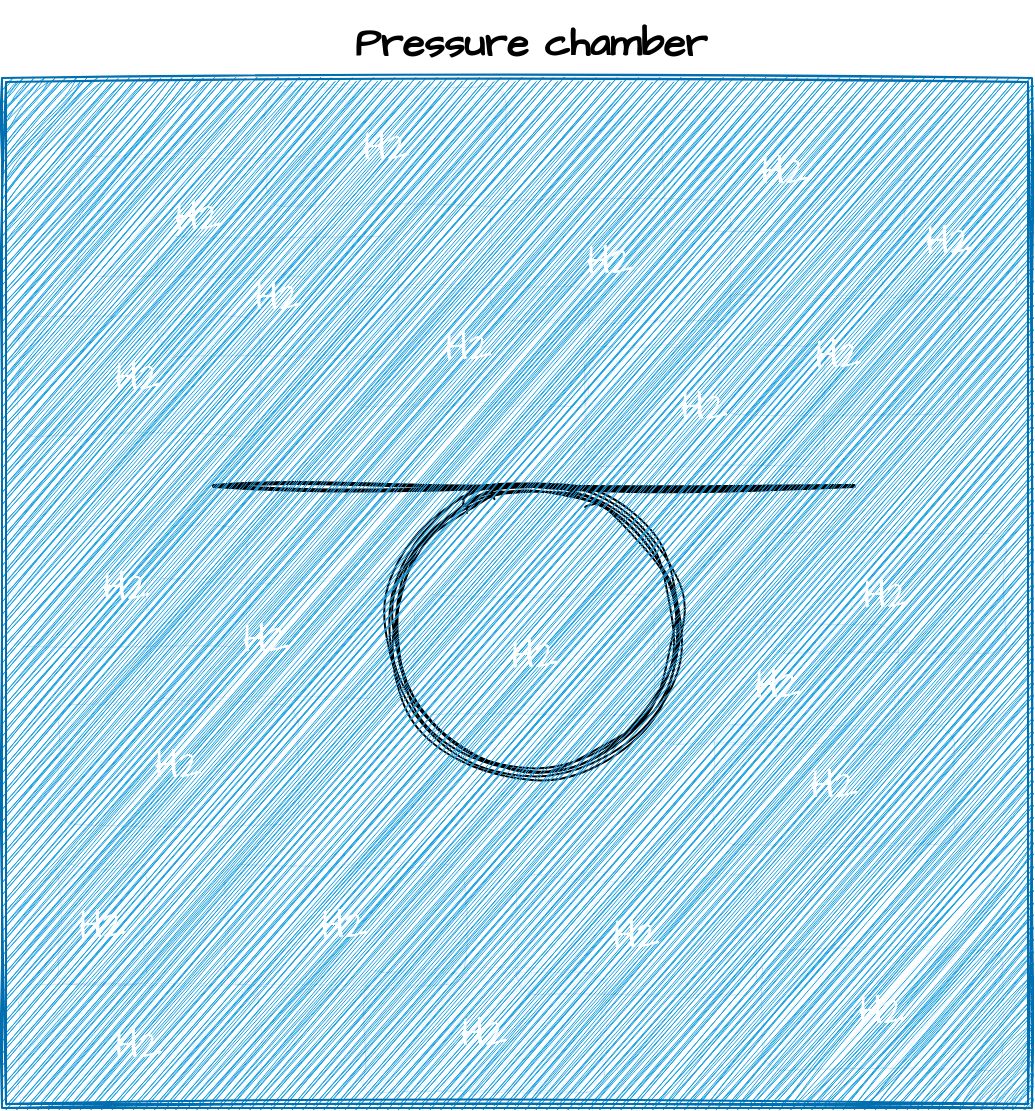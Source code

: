 <mxfile version="21.3.8" type="github">
  <diagram name="Page-1" id="ZCbka79NKukTzxoyXbcU">
    <mxGraphModel dx="1050" dy="966" grid="0" gridSize="10" guides="1" tooltips="1" connect="1" arrows="1" fold="1" page="0" pageScale="1" pageWidth="850" pageHeight="1100" math="0" shadow="0">
      <root>
        <mxCell id="0" />
        <mxCell id="1" parent="0" />
        <mxCell id="iUoP0Xu3BoEwylhJ56-9-1" value="" style="ellipse;shape=doubleEllipse;whiteSpace=wrap;html=1;aspect=fixed;sketch=1;hachureGap=4;jiggle=2;curveFitting=1;fontFamily=Architects Daughter;fontSource=https%3A%2F%2Ffonts.googleapis.com%2Fcss%3Ffamily%3DArchitects%2BDaughter;fontSize=20;" vertex="1" parent="1">
          <mxGeometry x="375.5" y="224" width="149" height="149" as="geometry" />
        </mxCell>
        <mxCell id="iUoP0Xu3BoEwylhJ56-9-2" value="" style="line;strokeWidth=2;html=1;sketch=1;hachureGap=4;jiggle=2;curveFitting=1;fontFamily=Architects Daughter;fontSource=https%3A%2F%2Ffonts.googleapis.com%2Fcss%3Ffamily%3DArchitects%2BDaughter;fontSize=20;" vertex="1" parent="1">
          <mxGeometry x="290" y="222" width="160" height="10" as="geometry" />
        </mxCell>
        <mxCell id="iUoP0Xu3BoEwylhJ56-9-3" value="" style="line;strokeWidth=2;html=1;sketch=1;hachureGap=4;jiggle=2;curveFitting=1;fontFamily=Architects Daughter;fontSource=https%3A%2F%2Ffonts.googleapis.com%2Fcss%3Ffamily%3DArchitects%2BDaughter;fontSize=20;" vertex="1" parent="1">
          <mxGeometry x="450" y="223.5" width="160" height="7" as="geometry" />
        </mxCell>
        <mxCell id="iUoP0Xu3BoEwylhJ56-9-4" value="" style="shape=ext;double=1;whiteSpace=wrap;html=1;aspect=fixed;sketch=1;hachureGap=4;jiggle=2;curveFitting=1;fontFamily=Architects Daughter;fontSource=https%3A%2F%2Ffonts.googleapis.com%2Fcss%3Ffamily%3DArchitects%2BDaughter;fontSize=20;fillStyle=hachure;fillColor=#1ba1e2;strokeColor=#006EAF;fontColor=#ffffff;" vertex="1" parent="1">
          <mxGeometry x="184" y="23" width="515" height="515" as="geometry" />
        </mxCell>
        <mxCell id="iUoP0Xu3BoEwylhJ56-9-5" value="Pressure chamber" style="text;strokeColor=none;fillColor=none;html=1;fontSize=20;fontStyle=1;verticalAlign=middle;align=center;fontFamily=Architects Daughter;" vertex="1" parent="1">
          <mxGeometry x="398" y="-16" width="100" height="41" as="geometry" />
        </mxCell>
        <mxCell id="iUoP0Xu3BoEwylhJ56-9-8" value="H2" style="rounded=1;whiteSpace=wrap;html=1;sketch=1;hachureGap=4;jiggle=2;curveFitting=1;fontFamily=Architects Daughter;fontSource=https%3A%2F%2Ffonts.googleapis.com%2Fcss%3Ffamily%3DArchitects%2BDaughter;fontSize=20;glass=0;shadow=0;strokeWidth=0;fillColor=#1ba1e2;fontColor=#ffffff;strokeColor=#006EAF;" vertex="1" parent="1">
          <mxGeometry x="357" y="127" width="120" height="60" as="geometry" />
        </mxCell>
        <mxCell id="iUoP0Xu3BoEwylhJ56-9-9" value="H2" style="rounded=1;whiteSpace=wrap;html=1;sketch=1;hachureGap=4;jiggle=2;curveFitting=1;fontFamily=Architects Daughter;fontSource=https%3A%2F%2Ffonts.googleapis.com%2Fcss%3Ffamily%3DArchitects%2BDaughter;fontSize=20;glass=0;shadow=0;strokeWidth=0;fillColor=#1ba1e2;fontColor=#ffffff;strokeColor=#006EAF;" vertex="1" parent="1">
          <mxGeometry x="515" y="39" width="120" height="60" as="geometry" />
        </mxCell>
        <mxCell id="iUoP0Xu3BoEwylhJ56-9-10" value="H2" style="rounded=1;whiteSpace=wrap;html=1;sketch=1;hachureGap=4;jiggle=2;curveFitting=1;fontFamily=Architects Daughter;fontSource=https%3A%2F%2Ffonts.googleapis.com%2Fcss%3Ffamily%3DArchitects%2BDaughter;fontSize=20;glass=0;shadow=0;strokeWidth=0;fillColor=#1ba1e2;fontColor=#ffffff;strokeColor=#006EAF;" vertex="1" parent="1">
          <mxGeometry x="222" y="62" width="120" height="60" as="geometry" />
        </mxCell>
        <mxCell id="iUoP0Xu3BoEwylhJ56-9-11" value="H2" style="rounded=1;whiteSpace=wrap;html=1;sketch=1;hachureGap=4;jiggle=2;curveFitting=1;fontFamily=Architects Daughter;fontSource=https%3A%2F%2Ffonts.googleapis.com%2Fcss%3Ffamily%3DArchitects%2BDaughter;fontSize=20;glass=0;shadow=0;strokeWidth=0;fillColor=#1ba1e2;fontColor=#ffffff;strokeColor=#006EAF;" vertex="1" parent="1">
          <mxGeometry x="212" y="336" width="120" height="60" as="geometry" />
        </mxCell>
        <mxCell id="iUoP0Xu3BoEwylhJ56-9-12" value="H2" style="rounded=1;whiteSpace=wrap;html=1;sketch=1;hachureGap=4;jiggle=2;curveFitting=1;fontFamily=Architects Daughter;fontSource=https%3A%2F%2Ffonts.googleapis.com%2Fcss%3Ffamily%3DArchitects%2BDaughter;fontSize=20;glass=0;shadow=0;strokeWidth=0;fillColor=#1ba1e2;fontColor=#ffffff;strokeColor=#006EAF;" vertex="1" parent="1">
          <mxGeometry x="441" y="421" width="120" height="60" as="geometry" />
        </mxCell>
        <mxCell id="iUoP0Xu3BoEwylhJ56-9-13" value="H2" style="rounded=1;whiteSpace=wrap;html=1;sketch=1;hachureGap=4;jiggle=2;curveFitting=1;fontFamily=Architects Daughter;fontSource=https%3A%2F%2Ffonts.googleapis.com%2Fcss%3Ffamily%3DArchitects%2BDaughter;fontSize=20;glass=0;shadow=0;strokeWidth=0;fillColor=#1ba1e2;fontColor=#ffffff;strokeColor=#006EAF;" vertex="1" parent="1">
          <mxGeometry x="542" y="131" width="120" height="60" as="geometry" />
        </mxCell>
        <mxCell id="iUoP0Xu3BoEwylhJ56-9-14" value="H2" style="rounded=1;whiteSpace=wrap;html=1;sketch=1;hachureGap=4;jiggle=2;curveFitting=1;fontFamily=Architects Daughter;fontSource=https%3A%2F%2Ffonts.googleapis.com%2Fcss%3Ffamily%3DArchitects%2BDaughter;fontSize=20;glass=0;shadow=0;strokeWidth=0;fillColor=#1ba1e2;fontColor=#ffffff;strokeColor=#006EAF;" vertex="1" parent="1">
          <mxGeometry x="262" y="102" width="120" height="60" as="geometry" />
        </mxCell>
        <mxCell id="iUoP0Xu3BoEwylhJ56-9-15" value="H2" style="rounded=1;whiteSpace=wrap;html=1;sketch=1;hachureGap=4;jiggle=2;curveFitting=1;fontFamily=Architects Daughter;fontSource=https%3A%2F%2Ffonts.googleapis.com%2Fcss%3Ffamily%3DArchitects%2BDaughter;fontSize=20;glass=0;shadow=0;strokeWidth=0;fillColor=#1ba1e2;fontColor=#ffffff;strokeColor=#006EAF;" vertex="1" parent="1">
          <mxGeometry x="186" y="247" width="120" height="60" as="geometry" />
        </mxCell>
        <mxCell id="iUoP0Xu3BoEwylhJ56-9-16" value="H2" style="rounded=1;whiteSpace=wrap;html=1;sketch=1;hachureGap=4;jiggle=2;curveFitting=1;fontFamily=Architects Daughter;fontSource=https%3A%2F%2Ffonts.googleapis.com%2Fcss%3Ffamily%3DArchitects%2BDaughter;fontSize=20;glass=0;shadow=0;strokeWidth=0;fillColor=#1ba1e2;fontColor=#ffffff;strokeColor=#006EAF;" vertex="1" parent="1">
          <mxGeometry x="295" y="416" width="120" height="60" as="geometry" />
        </mxCell>
        <mxCell id="iUoP0Xu3BoEwylhJ56-9-17" value="H2" style="rounded=1;whiteSpace=wrap;html=1;sketch=1;hachureGap=4;jiggle=2;curveFitting=1;fontFamily=Architects Daughter;fontSource=https%3A%2F%2Ffonts.googleapis.com%2Fcss%3Ffamily%3DArchitects%2BDaughter;fontSize=20;glass=0;shadow=0;strokeWidth=0;fillColor=#1ba1e2;fontColor=#ffffff;strokeColor=#006EAF;" vertex="1" parent="1">
          <mxGeometry x="540" y="346" width="120" height="60" as="geometry" />
        </mxCell>
        <mxCell id="iUoP0Xu3BoEwylhJ56-9-19" value="H2" style="rounded=1;whiteSpace=wrap;html=1;sketch=1;hachureGap=4;jiggle=2;curveFitting=1;fontFamily=Architects Daughter;fontSource=https%3A%2F%2Ffonts.googleapis.com%2Fcss%3Ffamily%3DArchitects%2BDaughter;fontSize=20;glass=0;shadow=0;strokeWidth=0;fillColor=#1ba1e2;fontColor=#ffffff;strokeColor=#006EAF;" vertex="1" parent="1">
          <mxGeometry x="564" y="459" width="120" height="60" as="geometry" />
        </mxCell>
        <mxCell id="iUoP0Xu3BoEwylhJ56-9-21" value="H2" style="rounded=1;whiteSpace=wrap;html=1;sketch=1;hachureGap=4;jiggle=2;curveFitting=1;fontFamily=Architects Daughter;fontSource=https%3A%2F%2Ffonts.googleapis.com%2Fcss%3Ffamily%3DArchitects%2BDaughter;fontSize=20;glass=0;shadow=0;strokeWidth=0;fillColor=#1ba1e2;fontColor=#ffffff;strokeColor=#006EAF;" vertex="1" parent="1">
          <mxGeometry x="192" y="476" width="120" height="60" as="geometry" />
        </mxCell>
        <mxCell id="iUoP0Xu3BoEwylhJ56-9-22" value="H2" style="rounded=1;whiteSpace=wrap;html=1;sketch=1;hachureGap=4;jiggle=2;curveFitting=1;fontFamily=Architects Daughter;fontSource=https%3A%2F%2Ffonts.googleapis.com%2Fcss%3Ffamily%3DArchitects%2BDaughter;fontSize=20;glass=0;shadow=0;strokeWidth=0;fillColor=#1ba1e2;fontColor=#ffffff;strokeColor=#006EAF;" vertex="1" parent="1">
          <mxGeometry x="390" y="281" width="120" height="60" as="geometry" />
        </mxCell>
        <mxCell id="iUoP0Xu3BoEwylhJ56-9-23" value="H2" style="rounded=1;whiteSpace=wrap;html=1;sketch=1;hachureGap=4;jiggle=2;curveFitting=1;fontFamily=Architects Daughter;fontSource=https%3A%2F%2Ffonts.googleapis.com%2Fcss%3Ffamily%3DArchitects%2BDaughter;fontSize=20;glass=0;shadow=0;strokeWidth=0;fillColor=#1ba1e2;fontColor=#ffffff;strokeColor=#006EAF;" vertex="1" parent="1">
          <mxGeometry x="475" y="157" width="120" height="60" as="geometry" />
        </mxCell>
        <mxCell id="iUoP0Xu3BoEwylhJ56-9-24" value="H2" style="rounded=1;whiteSpace=wrap;html=1;sketch=1;hachureGap=4;jiggle=2;curveFitting=1;fontFamily=Architects Daughter;fontSource=https%3A%2F%2Ffonts.googleapis.com%2Fcss%3Ffamily%3DArchitects%2BDaughter;fontSize=20;glass=0;shadow=0;strokeWidth=0;fillColor=#1ba1e2;fontColor=#ffffff;strokeColor=#006EAF;" vertex="1" parent="1">
          <mxGeometry x="566" y="250.5" width="120" height="60" as="geometry" />
        </mxCell>
        <mxCell id="iUoP0Xu3BoEwylhJ56-9-25" value="H2" style="rounded=1;whiteSpace=wrap;html=1;sketch=1;hachureGap=4;jiggle=2;curveFitting=1;fontFamily=Architects Daughter;fontSource=https%3A%2F%2Ffonts.googleapis.com%2Fcss%3Ffamily%3DArchitects%2BDaughter;fontSize=20;glass=0;shadow=0;strokeWidth=0;fillColor=#1ba1e2;fontColor=#ffffff;strokeColor=#006EAF;" vertex="1" parent="1">
          <mxGeometry x="316" y="27" width="120" height="60" as="geometry" />
        </mxCell>
        <mxCell id="iUoP0Xu3BoEwylhJ56-9-26" value="H2" style="rounded=1;whiteSpace=wrap;html=1;sketch=1;hachureGap=4;jiggle=2;curveFitting=1;fontFamily=Architects Daughter;fontSource=https%3A%2F%2Ffonts.googleapis.com%2Fcss%3Ffamily%3DArchitects%2BDaughter;fontSize=20;glass=0;shadow=0;strokeWidth=0;fillColor=#1ba1e2;fontColor=#ffffff;strokeColor=#006EAF;" vertex="1" parent="1">
          <mxGeometry x="255.5" y="273" width="120" height="60" as="geometry" />
        </mxCell>
        <mxCell id="iUoP0Xu3BoEwylhJ56-9-27" value="H2" style="rounded=1;whiteSpace=wrap;html=1;sketch=1;hachureGap=4;jiggle=2;curveFitting=1;fontFamily=Architects Daughter;fontSource=https%3A%2F%2Ffonts.googleapis.com%2Fcss%3Ffamily%3DArchitects%2BDaughter;fontSize=20;glass=0;shadow=0;strokeWidth=0;fillColor=#1ba1e2;fontColor=#ffffff;strokeColor=#006EAF;" vertex="1" parent="1">
          <mxGeometry x="192" y="142" width="120" height="60" as="geometry" />
        </mxCell>
        <mxCell id="iUoP0Xu3BoEwylhJ56-9-28" value="H2" style="rounded=1;whiteSpace=wrap;html=1;sketch=1;hachureGap=4;jiggle=2;curveFitting=1;fontFamily=Architects Daughter;fontSource=https%3A%2F%2Ffonts.googleapis.com%2Fcss%3Ffamily%3DArchitects%2BDaughter;fontSize=20;glass=0;shadow=0;strokeWidth=0;fillColor=#1ba1e2;fontColor=#ffffff;strokeColor=#006EAF;" vertex="1" parent="1">
          <mxGeometry x="428" y="84" width="120" height="60" as="geometry" />
        </mxCell>
        <mxCell id="iUoP0Xu3BoEwylhJ56-9-29" value="H2" style="rounded=1;whiteSpace=wrap;html=1;sketch=1;hachureGap=4;jiggle=2;curveFitting=1;fontFamily=Architects Daughter;fontSource=https%3A%2F%2Ffonts.googleapis.com%2Fcss%3Ffamily%3DArchitects%2BDaughter;fontSize=20;glass=0;shadow=0;strokeWidth=0;fillColor=#1ba1e2;fontColor=#ffffff;strokeColor=#006EAF;" vertex="1" parent="1">
          <mxGeometry x="512" y="296" width="120" height="60" as="geometry" />
        </mxCell>
        <mxCell id="iUoP0Xu3BoEwylhJ56-9-30" value="H2" style="rounded=1;whiteSpace=wrap;html=1;sketch=1;hachureGap=4;jiggle=2;curveFitting=1;fontFamily=Architects Daughter;fontSource=https%3A%2F%2Ffonts.googleapis.com%2Fcss%3Ffamily%3DArchitects%2BDaughter;fontSize=20;glass=0;shadow=0;strokeWidth=0;fillColor=#1ba1e2;fontColor=#ffffff;strokeColor=#006EAF;" vertex="1" parent="1">
          <mxGeometry x="365" y="470" width="120" height="60" as="geometry" />
        </mxCell>
        <mxCell id="iUoP0Xu3BoEwylhJ56-9-31" value="H2" style="rounded=1;whiteSpace=wrap;html=1;sketch=1;hachureGap=4;jiggle=2;curveFitting=1;fontFamily=Architects Daughter;fontSource=https%3A%2F%2Ffonts.googleapis.com%2Fcss%3Ffamily%3DArchitects%2BDaughter;fontSize=20;glass=0;shadow=0;strokeWidth=0;fillColor=#1ba1e2;fontColor=#ffffff;strokeColor=#006EAF;" vertex="1" parent="1">
          <mxGeometry x="624" y="74" width="67" height="60" as="geometry" />
        </mxCell>
        <mxCell id="iUoP0Xu3BoEwylhJ56-9-32" value="H2" style="rounded=1;whiteSpace=wrap;html=1;sketch=1;hachureGap=4;jiggle=2;curveFitting=1;fontFamily=Architects Daughter;fontSource=https%3A%2F%2Ffonts.googleapis.com%2Fcss%3Ffamily%3DArchitects%2BDaughter;fontSize=20;glass=0;shadow=0;strokeWidth=0;fillColor=#1ba1e2;fontColor=#ffffff;strokeColor=#006EAF;" vertex="1" parent="1">
          <mxGeometry x="212" y="416" width="44" height="60" as="geometry" />
        </mxCell>
      </root>
    </mxGraphModel>
  </diagram>
</mxfile>
